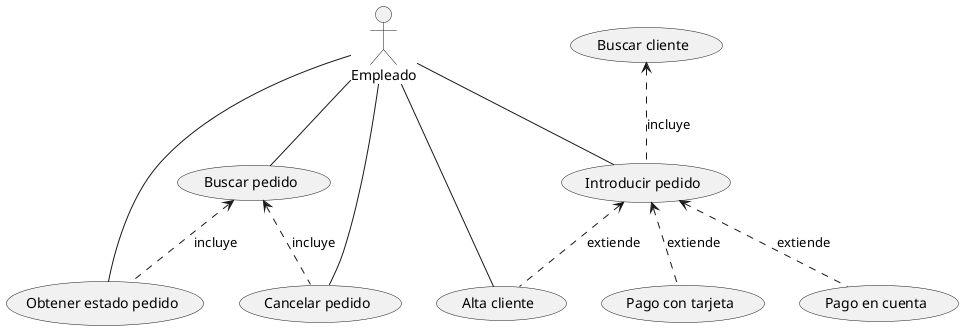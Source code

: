 @startuml

actor Empleado

Empleado -- (Alta cliente)
Empleado -- (Introducir pedido)
Empleado -- (Obtener estado pedido)
Empleado -- (Buscar pedido)
Empleado -- (Cancelar pedido)

(Introducir pedido) <.. (Alta cliente) : extiende
(Buscar cliente) <.. (Introducir pedido) : incluye
(Introducir pedido) <.. (Pago con tarjeta) : extiende
(Introducir pedido) <.. (Pago en cuenta) : extiende
(Buscar pedido) <.. (Obtener estado pedido) : incluye
(Buscar pedido) <.. (Cancelar pedido) : incluye


@enduml